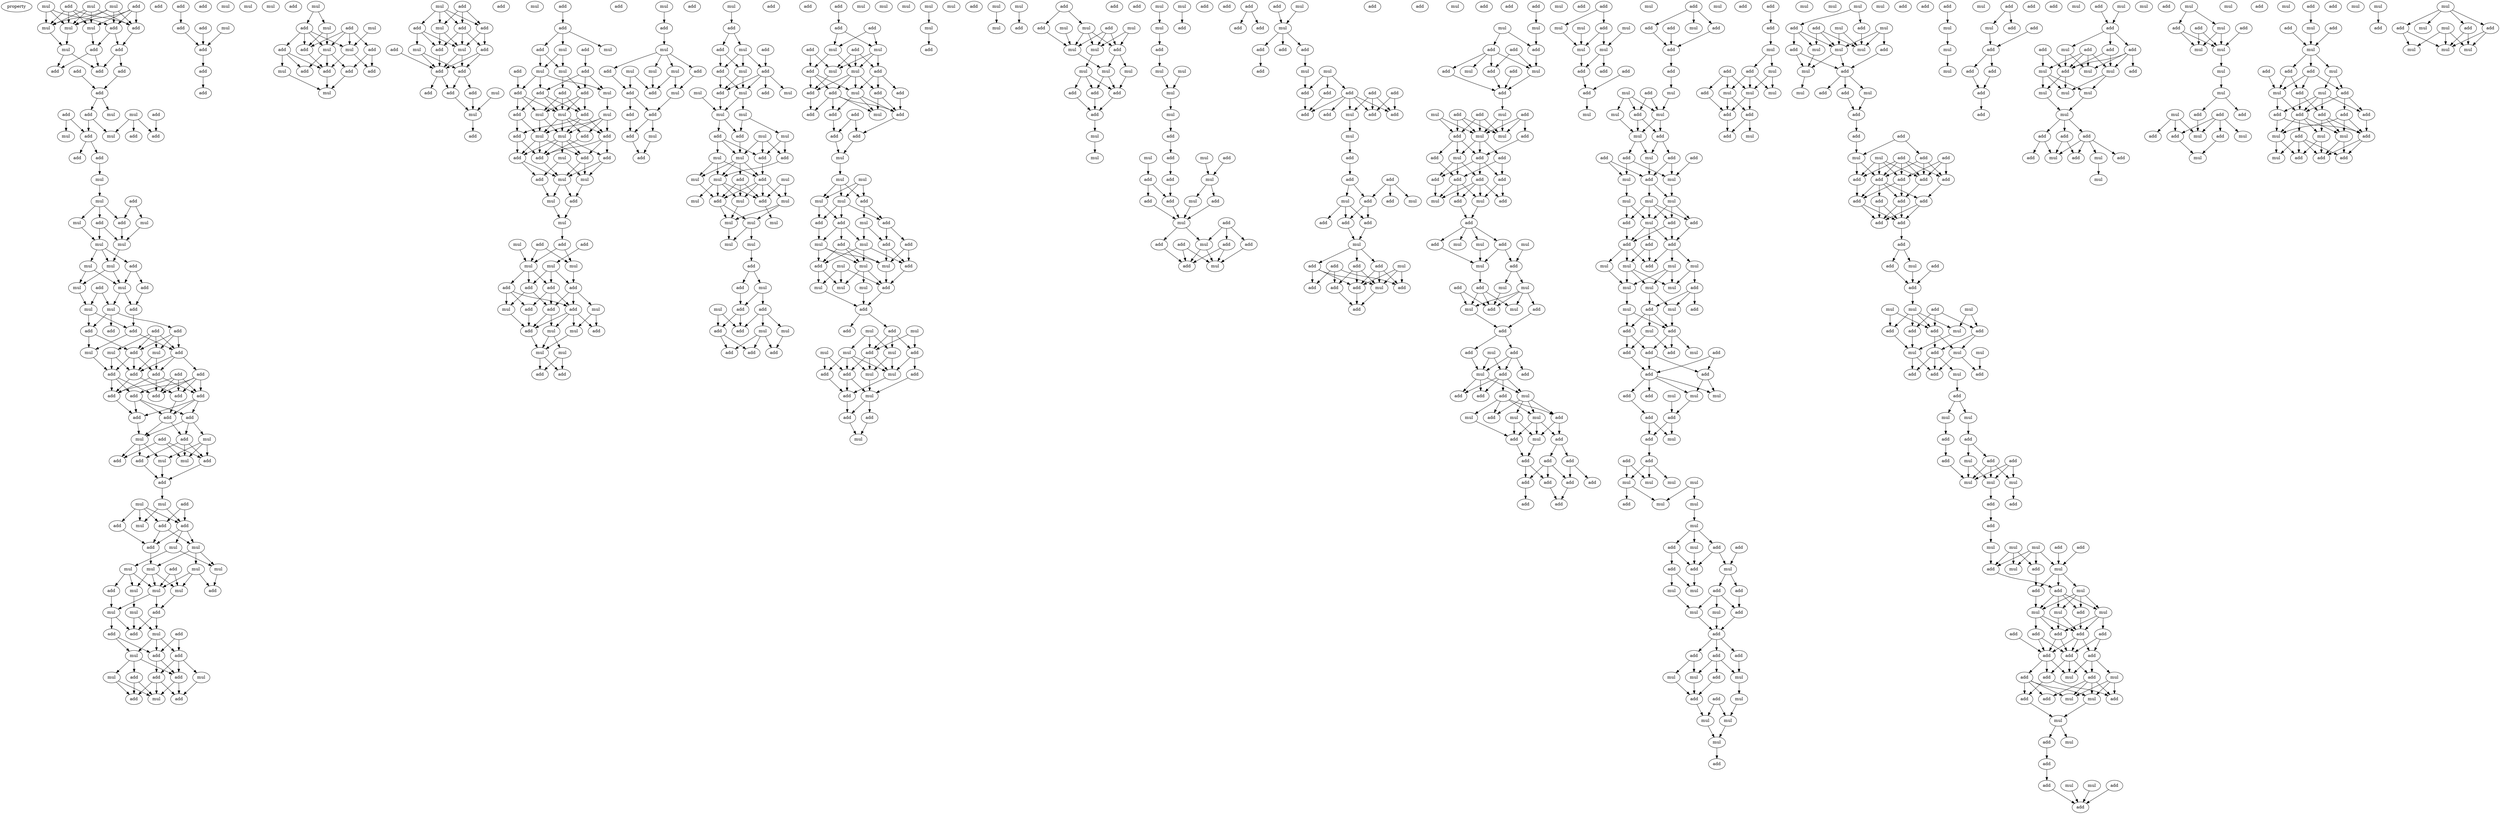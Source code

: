 digraph {
    node [fontcolor=black]
    property [mul=2,lf=1.5]
    0 [ label = add ];
    1 [ label = mul ];
    2 [ label = mul ];
    3 [ label = add ];
    4 [ label = mul ];
    5 [ label = mul ];
    6 [ label = add ];
    7 [ label = mul ];
    8 [ label = mul ];
    9 [ label = add ];
    10 [ label = add ];
    11 [ label = mul ];
    12 [ label = add ];
    13 [ label = add ];
    14 [ label = add ];
    15 [ label = add ];
    16 [ label = add ];
    17 [ label = add ];
    18 [ label = mul ];
    19 [ label = add ];
    20 [ label = mul ];
    21 [ label = add ];
    22 [ label = add ];
    23 [ label = add ];
    24 [ label = add ];
    25 [ label = mul ];
    26 [ label = add ];
    27 [ label = mul ];
    28 [ label = add ];
    29 [ label = add ];
    30 [ label = mul ];
    31 [ label = add ];
    32 [ label = mul ];
    33 [ label = add ];
    34 [ label = mul ];
    35 [ label = mul ];
    36 [ label = add ];
    37 [ label = mul ];
    38 [ label = mul ];
    39 [ label = mul ];
    40 [ label = mul ];
    41 [ label = add ];
    42 [ label = mul ];
    43 [ label = mul ];
    44 [ label = add ];
    45 [ label = add ];
    46 [ label = add ];
    47 [ label = mul ];
    48 [ label = mul ];
    49 [ label = add ];
    50 [ label = add ];
    51 [ label = add ];
    52 [ label = add ];
    53 [ label = add ];
    54 [ label = mul ];
    55 [ label = mul ];
    56 [ label = add ];
    57 [ label = mul ];
    58 [ label = add ];
    59 [ label = add ];
    60 [ label = add ];
    61 [ label = add ];
    62 [ label = add ];
    63 [ label = add ];
    64 [ label = add ];
    65 [ label = add ];
    66 [ label = add ];
    67 [ label = add ];
    68 [ label = add ];
    69 [ label = add ];
    70 [ label = add ];
    71 [ label = add ];
    72 [ label = add ];
    73 [ label = mul ];
    74 [ label = add ];
    75 [ label = mul ];
    76 [ label = add ];
    77 [ label = add ];
    78 [ label = mul ];
    79 [ label = add ];
    80 [ label = mul ];
    81 [ label = add ];
    82 [ label = mul ];
    83 [ label = add ];
    84 [ label = mul ];
    85 [ label = add ];
    86 [ label = add ];
    87 [ label = mul ];
    88 [ label = add ];
    89 [ label = add ];
    90 [ label = add ];
    91 [ label = mul ];
    92 [ label = mul ];
    93 [ label = mul ];
    94 [ label = mul ];
    95 [ label = add ];
    96 [ label = mul ];
    97 [ label = mul ];
    98 [ label = add ];
    99 [ label = mul ];
    100 [ label = mul ];
    101 [ label = mul ];
    102 [ label = add ];
    103 [ label = mul ];
    104 [ label = mul ];
    105 [ label = add ];
    106 [ label = add ];
    107 [ label = add ];
    108 [ label = mul ];
    109 [ label = add ];
    110 [ label = mul ];
    111 [ label = add ];
    112 [ label = add ];
    113 [ label = mul ];
    114 [ label = mul ];
    115 [ label = add ];
    116 [ label = add ];
    117 [ label = add ];
    118 [ label = add ];
    119 [ label = add ];
    120 [ label = mul ];
    121 [ label = add ];
    122 [ label = add ];
    123 [ label = mul ];
    124 [ label = add ];
    125 [ label = add ];
    126 [ label = add ];
    127 [ label = add ];
    128 [ label = mul ];
    129 [ label = add ];
    130 [ label = mul ];
    131 [ label = mul ];
    132 [ label = add ];
    133 [ label = mul ];
    134 [ label = mul ];
    135 [ label = mul ];
    136 [ label = add ];
    137 [ label = add ];
    138 [ label = add ];
    139 [ label = add ];
    140 [ label = add ];
    141 [ label = mul ];
    142 [ label = mul ];
    143 [ label = add ];
    144 [ label = mul ];
    145 [ label = add ];
    146 [ label = add ];
    147 [ label = add ];
    148 [ label = mul ];
    149 [ label = mul ];
    150 [ label = add ];
    151 [ label = add ];
    152 [ label = mul ];
    153 [ label = add ];
    154 [ label = add ];
    155 [ label = add ];
    156 [ label = add ];
    157 [ label = mul ];
    158 [ label = mul ];
    159 [ label = add ];
    160 [ label = add ];
    161 [ label = add ];
    162 [ label = add ];
    163 [ label = add ];
    164 [ label = add ];
    165 [ label = add ];
    166 [ label = mul ];
    167 [ label = mul ];
    168 [ label = mul ];
    169 [ label = add ];
    170 [ label = add ];
    171 [ label = add ];
    172 [ label = add ];
    173 [ label = add ];
    174 [ label = mul ];
    175 [ label = mul ];
    176 [ label = add ];
    177 [ label = mul ];
    178 [ label = add ];
    179 [ label = mul ];
    180 [ label = mul ];
    181 [ label = add ];
    182 [ label = add ];
    183 [ label = add ];
    184 [ label = add ];
    185 [ label = add ];
    186 [ label = mul ];
    187 [ label = add ];
    188 [ label = mul ];
    189 [ label = mul ];
    190 [ label = mul ];
    191 [ label = add ];
    192 [ label = add ];
    193 [ label = mul ];
    194 [ label = add ];
    195 [ label = add ];
    196 [ label = add ];
    197 [ label = add ];
    198 [ label = mul ];
    199 [ label = add ];
    200 [ label = add ];
    201 [ label = mul ];
    202 [ label = mul ];
    203 [ label = mul ];
    204 [ label = add ];
    205 [ label = add ];
    206 [ label = mul ];
    207 [ label = add ];
    208 [ label = add ];
    209 [ label = add ];
    210 [ label = mul ];
    211 [ label = mul ];
    212 [ label = mul ];
    213 [ label = mul ];
    214 [ label = add ];
    215 [ label = add ];
    216 [ label = add ];
    217 [ label = add ];
    218 [ label = add ];
    219 [ label = mul ];
    220 [ label = add ];
    221 [ label = mul ];
    222 [ label = add ];
    223 [ label = add ];
    224 [ label = add ];
    225 [ label = mul ];
    226 [ label = mul ];
    227 [ label = mul ];
    228 [ label = mul ];
    229 [ label = mul ];
    230 [ label = add ];
    231 [ label = add ];
    232 [ label = add ];
    233 [ label = add ];
    234 [ label = mul ];
    235 [ label = add ];
    236 [ label = mul ];
    237 [ label = add ];
    238 [ label = mul ];
    239 [ label = mul ];
    240 [ label = add ];
    241 [ label = add ];
    242 [ label = mul ];
    243 [ label = add ];
    244 [ label = add ];
    245 [ label = mul ];
    246 [ label = add ];
    247 [ label = add ];
    248 [ label = mul ];
    249 [ label = add ];
    250 [ label = add ];
    251 [ label = mul ];
    252 [ label = add ];
    253 [ label = mul ];
    254 [ label = add ];
    255 [ label = add ];
    256 [ label = mul ];
    257 [ label = add ];
    258 [ label = mul ];
    259 [ label = add ];
    260 [ label = mul ];
    261 [ label = mul ];
    262 [ label = mul ];
    263 [ label = mul ];
    264 [ label = add ];
    265 [ label = mul ];
    266 [ label = add ];
    267 [ label = add ];
    268 [ label = mul ];
    269 [ label = add ];
    270 [ label = mul ];
    271 [ label = add ];
    272 [ label = mul ];
    273 [ label = mul ];
    274 [ label = add ];
    275 [ label = mul ];
    276 [ label = add ];
    277 [ label = add ];
    278 [ label = mul ];
    279 [ label = mul ];
    280 [ label = add ];
    281 [ label = mul ];
    282 [ label = mul ];
    283 [ label = mul ];
    284 [ label = mul ];
    285 [ label = mul ];
    286 [ label = mul ];
    287 [ label = add ];
    288 [ label = mul ];
    289 [ label = add ];
    290 [ label = add ];
    291 [ label = mul ];
    292 [ label = add ];
    293 [ label = add ];
    294 [ label = mul ];
    295 [ label = add ];
    296 [ label = mul ];
    297 [ label = add ];
    298 [ label = add ];
    299 [ label = add ];
    300 [ label = add ];
    301 [ label = add ];
    302 [ label = mul ];
    303 [ label = add ];
    304 [ label = add ];
    305 [ label = mul ];
    306 [ label = add ];
    307 [ label = mul ];
    308 [ label = add ];
    309 [ label = add ];
    310 [ label = add ];
    311 [ label = mul ];
    312 [ label = mul ];
    313 [ label = add ];
    314 [ label = add ];
    315 [ label = add ];
    316 [ label = mul ];
    317 [ label = add ];
    318 [ label = add ];
    319 [ label = add ];
    320 [ label = mul ];
    321 [ label = add ];
    322 [ label = add ];
    323 [ label = add ];
    324 [ label = add ];
    325 [ label = mul ];
    326 [ label = mul ];
    327 [ label = mul ];
    328 [ label = add ];
    329 [ label = mul ];
    330 [ label = mul ];
    331 [ label = mul ];
    332 [ label = add ];
    333 [ label = add ];
    334 [ label = add ];
    335 [ label = mul ];
    336 [ label = add ];
    337 [ label = mul ];
    338 [ label = mul ];
    339 [ label = add ];
    340 [ label = add ];
    341 [ label = add ];
    342 [ label = add ];
    343 [ label = mul ];
    344 [ label = mul ];
    345 [ label = mul ];
    346 [ label = mul ];
    347 [ label = add ];
    348 [ label = mul ];
    349 [ label = mul ];
    350 [ label = mul ];
    351 [ label = add ];
    352 [ label = mul ];
    353 [ label = add ];
    354 [ label = add ];
    355 [ label = mul ];
    356 [ label = mul ];
    357 [ label = mul ];
    358 [ label = add ];
    359 [ label = add ];
    360 [ label = mul ];
    361 [ label = add ];
    362 [ label = mul ];
    363 [ label = mul ];
    364 [ label = add ];
    365 [ label = add ];
    366 [ label = add ];
    367 [ label = mul ];
    368 [ label = add ];
    369 [ label = add ];
    370 [ label = mul ];
    371 [ label = mul ];
    372 [ label = mul ];
    373 [ label = add ];
    374 [ label = mul ];
    375 [ label = mul ];
    376 [ label = mul ];
    377 [ label = mul ];
    378 [ label = add ];
    379 [ label = add ];
    380 [ label = add ];
    381 [ label = mul ];
    382 [ label = mul ];
    383 [ label = add ];
    384 [ label = add ];
    385 [ label = mul ];
    386 [ label = mul ];
    387 [ label = add ];
    388 [ label = mul ];
    389 [ label = mul ];
    390 [ label = mul ];
    391 [ label = mul ];
    392 [ label = add ];
    393 [ label = add ];
    394 [ label = add ];
    395 [ label = add ];
    396 [ label = mul ];
    397 [ label = add ];
    398 [ label = mul ];
    399 [ label = add ];
    400 [ label = mul ];
    401 [ label = mul ];
    402 [ label = mul ];
    403 [ label = add ];
    404 [ label = add ];
    405 [ label = add ];
    406 [ label = mul ];
    407 [ label = mul ];
    408 [ label = add ];
    409 [ label = mul ];
    410 [ label = mul ];
    411 [ label = add ];
    412 [ label = add ];
    413 [ label = mul ];
    414 [ label = add ];
    415 [ label = mul ];
    416 [ label = add ];
    417 [ label = add ];
    418 [ label = mul ];
    419 [ label = add ];
    420 [ label = mul ];
    421 [ label = add ];
    422 [ label = add ];
    423 [ label = mul ];
    424 [ label = add ];
    425 [ label = add ];
    426 [ label = add ];
    427 [ label = mul ];
    428 [ label = add ];
    429 [ label = add ];
    430 [ label = mul ];
    431 [ label = add ];
    432 [ label = add ];
    433 [ label = add ];
    434 [ label = add ];
    435 [ label = add ];
    436 [ label = mul ];
    437 [ label = mul ];
    438 [ label = add ];
    439 [ label = add ];
    440 [ label = add ];
    441 [ label = add ];
    442 [ label = add ];
    443 [ label = mul ];
    444 [ label = mul ];
    445 [ label = add ];
    446 [ label = add ];
    447 [ label = add ];
    448 [ label = add ];
    449 [ label = add ];
    450 [ label = add ];
    451 [ label = add ];
    452 [ label = add ];
    453 [ label = add ];
    454 [ label = mul ];
    455 [ label = add ];
    456 [ label = mul ];
    457 [ label = add ];
    458 [ label = mul ];
    459 [ label = add ];
    460 [ label = add ];
    461 [ label = add ];
    462 [ label = mul ];
    463 [ label = add ];
    464 [ label = mul ];
    465 [ label = add ];
    466 [ label = add ];
    467 [ label = add ];
    468 [ label = mul ];
    469 [ label = mul ];
    470 [ label = add ];
    471 [ label = add ];
    472 [ label = add ];
    473 [ label = add ];
    474 [ label = add ];
    475 [ label = add ];
    476 [ label = add ];
    477 [ label = mul ];
    478 [ label = add ];
    479 [ label = add ];
    480 [ label = add ];
    481 [ label = add ];
    482 [ label = add ];
    483 [ label = mul ];
    484 [ label = mul ];
    485 [ label = mul ];
    486 [ label = add ];
    487 [ label = add ];
    488 [ label = add ];
    489 [ label = add ];
    490 [ label = add ];
    491 [ label = mul ];
    492 [ label = add ];
    493 [ label = mul ];
    494 [ label = add ];
    495 [ label = add ];
    496 [ label = mul ];
    497 [ label = mul ];
    498 [ label = add ];
    499 [ label = add ];
    500 [ label = add ];
    501 [ label = add ];
    502 [ label = mul ];
    503 [ label = mul ];
    504 [ label = add ];
    505 [ label = mul ];
    506 [ label = add ];
    507 [ label = add ];
    508 [ label = add ];
    509 [ label = add ];
    510 [ label = add ];
    511 [ label = add ];
    512 [ label = mul ];
    513 [ label = mul ];
    514 [ label = add ];
    515 [ label = add ];
    516 [ label = add ];
    517 [ label = mul ];
    518 [ label = add ];
    519 [ label = add ];
    520 [ label = mul ];
    521 [ label = mul ];
    522 [ label = mul ];
    523 [ label = add ];
    524 [ label = add ];
    525 [ label = mul ];
    526 [ label = mul ];
    527 [ label = add ];
    528 [ label = add ];
    529 [ label = add ];
    530 [ label = mul ];
    531 [ label = add ];
    532 [ label = mul ];
    533 [ label = add ];
    534 [ label = mul ];
    535 [ label = add ];
    536 [ label = add ];
    537 [ label = mul ];
    538 [ label = add ];
    539 [ label = add ];
    540 [ label = mul ];
    541 [ label = add ];
    542 [ label = add ];
    543 [ label = add ];
    544 [ label = add ];
    545 [ label = add ];
    546 [ label = mul ];
    547 [ label = mul ];
    548 [ label = mul ];
    549 [ label = mul ];
    550 [ label = add ];
    551 [ label = add ];
    552 [ label = add ];
    553 [ label = add ];
    554 [ label = add ];
    555 [ label = add ];
    556 [ label = add ];
    557 [ label = add ];
    558 [ label = add ];
    559 [ label = add ];
    560 [ label = add ];
    561 [ label = add ];
    562 [ label = mul ];
    563 [ label = add ];
    564 [ label = mul ];
    565 [ label = mul ];
    566 [ label = mul ];
    567 [ label = mul ];
    568 [ label = add ];
    569 [ label = mul ];
    570 [ label = add ];
    571 [ label = add ];
    572 [ label = add ];
    573 [ label = add ];
    574 [ label = mul ];
    575 [ label = add ];
    576 [ label = add ];
    577 [ label = add ];
    578 [ label = mul ];
    579 [ label = add ];
    580 [ label = add ];
    581 [ label = add ];
    582 [ label = mul ];
    583 [ label = mul ];
    584 [ label = mul ];
    585 [ label = add ];
    586 [ label = mul ];
    587 [ label = mul ];
    588 [ label = add ];
    589 [ label = add ];
    590 [ label = add ];
    591 [ label = add ];
    592 [ label = add ];
    593 [ label = mul ];
    594 [ label = mul ];
    595 [ label = mul ];
    596 [ label = add ];
    597 [ label = mul ];
    598 [ label = mul ];
    599 [ label = mul ];
    600 [ label = add ];
    601 [ label = mul ];
    602 [ label = add ];
    603 [ label = mul ];
    604 [ label = add ];
    605 [ label = add ];
    606 [ label = add ];
    607 [ label = add ];
    608 [ label = mul ];
    609 [ label = mul ];
    610 [ label = add ];
    611 [ label = mul ];
    612 [ label = mul ];
    613 [ label = mul ];
    614 [ label = add ];
    615 [ label = mul ];
    616 [ label = mul ];
    617 [ label = mul ];
    618 [ label = add ];
    619 [ label = mul ];
    620 [ label = add ];
    621 [ label = mul ];
    622 [ label = add ];
    623 [ label = add ];
    624 [ label = add ];
    625 [ label = add ];
    626 [ label = add ];
    627 [ label = mul ];
    628 [ label = add ];
    629 [ label = add ];
    630 [ label = add ];
    631 [ label = mul ];
    632 [ label = add ];
    633 [ label = add ];
    634 [ label = mul ];
    635 [ label = mul ];
    636 [ label = add ];
    637 [ label = add ];
    638 [ label = mul ];
    639 [ label = add ];
    640 [ label = add ];
    641 [ label = add ];
    642 [ label = mul ];
    643 [ label = mul ];
    644 [ label = mul ];
    645 [ label = mul ];
    646 [ label = add ];
    647 [ label = mul ];
    648 [ label = mul ];
    649 [ label = mul ];
    650 [ label = add ];
    651 [ label = add ];
    652 [ label = mul ];
    653 [ label = add ];
    654 [ label = add ];
    655 [ label = add ];
    656 [ label = mul ];
    657 [ label = mul ];
    658 [ label = add ];
    659 [ label = mul ];
    660 [ label = add ];
    661 [ label = mul ];
    662 [ label = add ];
    663 [ label = mul ];
    664 [ label = add ];
    665 [ label = add ];
    666 [ label = add ];
    667 [ label = add ];
    668 [ label = mul ];
    669 [ label = mul ];
    670 [ label = mul ];
    671 [ label = add ];
    672 [ label = add ];
    673 [ label = mul ];
    674 [ label = add ];
    675 [ label = add ];
    676 [ label = mul ];
    677 [ label = mul ];
    678 [ label = mul ];
    679 [ label = add ];
    680 [ label = add ];
    681 [ label = mul ];
    682 [ label = add ];
    683 [ label = mul ];
    684 [ label = mul ];
    685 [ label = add ];
    686 [ label = add ];
    687 [ label = mul ];
    688 [ label = mul ];
    689 [ label = mul ];
    690 [ label = add ];
    691 [ label = add ];
    692 [ label = add ];
    693 [ label = mul ];
    694 [ label = add ];
    695 [ label = mul ];
    696 [ label = mul ];
    697 [ label = add ];
    698 [ label = mul ];
    699 [ label = add ];
    700 [ label = add ];
    701 [ label = mul ];
    702 [ label = add ];
    703 [ label = mul ];
    704 [ label = add ];
    705 [ label = mul ];
    706 [ label = mul ];
    707 [ label = add ];
    708 [ label = mul ];
    709 [ label = mul ];
    710 [ label = mul ];
    711 [ label = add ];
    712 [ label = add ];
    713 [ label = add ];
    714 [ label = add ];
    715 [ label = add ];
    716 [ label = add ];
    717 [ label = add ];
    718 [ label = mul ];
    719 [ label = add ];
    720 [ label = mul ];
    721 [ label = add ];
    722 [ label = add ];
    723 [ label = add ];
    724 [ label = add ];
    725 [ label = add ];
    726 [ label = add ];
    727 [ label = add ];
    728 [ label = add ];
    729 [ label = add ];
    730 [ label = mul ];
    731 [ label = add ];
    732 [ label = add ];
    733 [ label = add ];
    734 [ label = add ];
    735 [ label = mul ];
    736 [ label = add ];
    737 [ label = add ];
    738 [ label = mul ];
    739 [ label = mul ];
    740 [ label = mul ];
    741 [ label = add ];
    742 [ label = add ];
    743 [ label = add ];
    744 [ label = add ];
    745 [ label = add ];
    746 [ label = mul ];
    747 [ label = add ];
    748 [ label = mul ];
    749 [ label = mul ];
    750 [ label = mul ];
    751 [ label = mul ];
    752 [ label = add ];
    753 [ label = add ];
    754 [ label = add ];
    755 [ label = add ];
    756 [ label = mul ];
    757 [ label = mul ];
    758 [ label = add ];
    759 [ label = add ];
    760 [ label = add ];
    761 [ label = add ];
    762 [ label = add ];
    763 [ label = mul ];
    764 [ label = mul ];
    765 [ label = mul ];
    766 [ label = mul ];
    767 [ label = add ];
    768 [ label = add ];
    769 [ label = add ];
    770 [ label = mul ];
    771 [ label = mul ];
    772 [ label = add ];
    773 [ label = mul ];
    774 [ label = add ];
    775 [ label = mul ];
    776 [ label = add ];
    777 [ label = add ];
    778 [ label = mul ];
    779 [ label = add ];
    780 [ label = mul ];
    781 [ label = add ];
    782 [ label = mul ];
    783 [ label = mul ];
    784 [ label = mul ];
    785 [ label = add ];
    786 [ label = add ];
    787 [ label = add ];
    788 [ label = add ];
    789 [ label = add ];
    790 [ label = add ];
    791 [ label = add ];
    792 [ label = add ];
    793 [ label = add ];
    794 [ label = add ];
    795 [ label = add ];
    796 [ label = mul ];
    797 [ label = add ];
    798 [ label = mul ];
    799 [ label = mul ];
    800 [ label = add ];
    801 [ label = add ];
    802 [ label = add ];
    803 [ label = mul ];
    804 [ label = mul ];
    805 [ label = add ];
    806 [ label = mul ];
    807 [ label = add ];
    808 [ label = add ];
    809 [ label = mul ];
    810 [ label = mul ];
    811 [ label = add ];
    812 [ label = add ];
    813 [ label = add ];
    814 [ label = add ];
    815 [ label = add ];
    816 [ label = mul ];
    817 [ label = mul ];
    818 [ label = mul ];
    819 [ label = mul ];
    820 [ label = add ];
    821 [ label = mul ];
    822 [ label = add ];
    823 [ label = add ];
    824 [ label = add ];
    825 [ label = add ];
    826 [ label = add ];
    827 [ label = add ];
    828 [ label = add ];
    829 [ label = add ];
    830 [ label = mul ];
    831 [ label = add ];
    832 [ label = add ];
    833 [ label = mul ];
    834 [ label = mul ];
    835 [ label = add ];
    836 [ label = mul ];
    837 [ label = add ];
    838 [ label = add ];
    839 [ label = add ];
    840 [ label = add ];
    841 [ label = add ];
    842 [ label = add ];
    843 [ label = mul ];
    844 [ label = mul ];
    845 [ label = mul ];
    846 [ label = mul ];
    847 [ label = mul ];
    848 [ label = mul ];
    849 [ label = mul ];
    850 [ label = add ];
    851 [ label = add ];
    852 [ label = add ];
    853 [ label = add ];
    854 [ label = mul ];
    855 [ label = add ];
    856 [ label = mul ];
    857 [ label = add ];
    858 [ label = mul ];
    859 [ label = add ];
    860 [ label = mul ];
    861 [ label = mul ];
    862 [ label = add ];
    863 [ label = add ];
    864 [ label = add ];
    865 [ label = mul ];
    866 [ label = mul ];
    867 [ label = mul ];
    868 [ label = mul ];
    869 [ label = mul ];
    870 [ label = add ];
    871 [ label = add ];
    872 [ label = mul ];
    873 [ label = add ];
    874 [ label = add ];
    875 [ label = add ];
    876 [ label = mul ];
    877 [ label = mul ];
    878 [ label = add ];
    879 [ label = mul ];
    880 [ label = add ];
    881 [ label = mul ];
    882 [ label = add ];
    883 [ label = add ];
    884 [ label = add ];
    885 [ label = mul ];
    886 [ label = mul ];
    887 [ label = add ];
    888 [ label = mul ];
    889 [ label = add ];
    890 [ label = mul ];
    891 [ label = add ];
    892 [ label = add ];
    893 [ label = add ];
    894 [ label = mul ];
    895 [ label = mul ];
    896 [ label = add ];
    897 [ label = add ];
    898 [ label = add ];
    899 [ label = add ];
    900 [ label = add ];
    901 [ label = add ];
    902 [ label = add ];
    903 [ label = add ];
    904 [ label = mul ];
    905 [ label = mul ];
    906 [ label = mul ];
    907 [ label = add ];
    908 [ label = add ];
    909 [ label = mul ];
    910 [ label = add ];
    911 [ label = mul ];
    912 [ label = add ];
    913 [ label = mul ];
    914 [ label = add ];
    915 [ label = mul ];
    916 [ label = mul ];
    917 [ label = add ];
    918 [ label = add ];
    919 [ label = mul ];
    920 [ label = mul ];
    921 [ label = mul ];
    0 -> 5 [ name = 0 ];
    0 -> 7 [ name = 1 ];
    0 -> 8 [ name = 2 ];
    0 -> 9 [ name = 3 ];
    1 -> 5 [ name = 4 ];
    1 -> 6 [ name = 5 ];
    1 -> 8 [ name = 6 ];
    2 -> 5 [ name = 7 ];
    2 -> 6 [ name = 8 ];
    2 -> 8 [ name = 9 ];
    2 -> 9 [ name = 10 ];
    3 -> 5 [ name = 11 ];
    3 -> 6 [ name = 12 ];
    3 -> 7 [ name = 13 ];
    3 -> 9 [ name = 14 ];
    4 -> 5 [ name = 15 ];
    4 -> 7 [ name = 16 ];
    4 -> 8 [ name = 17 ];
    4 -> 9 [ name = 18 ];
    5 -> 11 [ name = 19 ];
    6 -> 10 [ name = 20 ];
    6 -> 12 [ name = 21 ];
    7 -> 12 [ name = 22 ];
    8 -> 11 [ name = 23 ];
    9 -> 10 [ name = 24 ];
    10 -> 14 [ name = 25 ];
    10 -> 16 [ name = 26 ];
    11 -> 14 [ name = 27 ];
    11 -> 15 [ name = 28 ];
    12 -> 14 [ name = 29 ];
    12 -> 15 [ name = 30 ];
    13 -> 17 [ name = 31 ];
    16 -> 17 [ name = 32 ];
    17 -> 20 [ name = 33 ];
    17 -> 21 [ name = 34 ];
    18 -> 24 [ name = 35 ];
    18 -> 25 [ name = 36 ];
    18 -> 26 [ name = 37 ];
    19 -> 23 [ name = 38 ];
    19 -> 27 [ name = 39 ];
    21 -> 23 [ name = 40 ];
    21 -> 25 [ name = 41 ];
    22 -> 24 [ name = 42 ];
    23 -> 28 [ name = 43 ];
    23 -> 29 [ name = 44 ];
    29 -> 30 [ name = 45 ];
    30 -> 32 [ name = 46 ];
    31 -> 34 [ name = 47 ];
    31 -> 36 [ name = 48 ];
    32 -> 33 [ name = 49 ];
    32 -> 35 [ name = 50 ];
    32 -> 36 [ name = 51 ];
    33 -> 37 [ name = 52 ];
    33 -> 38 [ name = 53 ];
    34 -> 37 [ name = 54 ];
    35 -> 38 [ name = 55 ];
    36 -> 37 [ name = 56 ];
    37 -> 39 [ name = 57 ];
    38 -> 39 [ name = 58 ];
    38 -> 40 [ name = 59 ];
    38 -> 41 [ name = 60 ];
    39 -> 42 [ name = 61 ];
    39 -> 43 [ name = 62 ];
    40 -> 42 [ name = 63 ];
    40 -> 43 [ name = 64 ];
    41 -> 42 [ name = 65 ];
    41 -> 45 [ name = 66 ];
    42 -> 46 [ name = 67 ];
    42 -> 47 [ name = 68 ];
    43 -> 48 [ name = 69 ];
    44 -> 47 [ name = 70 ];
    44 -> 48 [ name = 71 ];
    45 -> 46 [ name = 72 ];
    46 -> 50 [ name = 73 ];
    47 -> 51 [ name = 74 ];
    47 -> 52 [ name = 75 ];
    47 -> 53 [ name = 76 ];
    48 -> 50 [ name = 77 ];
    48 -> 52 [ name = 78 ];
    49 -> 55 [ name = 79 ];
    49 -> 56 [ name = 80 ];
    49 -> 57 [ name = 81 ];
    49 -> 58 [ name = 82 ];
    50 -> 54 [ name = 83 ];
    50 -> 58 [ name = 84 ];
    51 -> 56 [ name = 85 ];
    51 -> 57 [ name = 86 ];
    51 -> 58 [ name = 87 ];
    52 -> 54 [ name = 88 ];
    52 -> 56 [ name = 89 ];
    54 -> 62 [ name = 90 ];
    55 -> 59 [ name = 91 ];
    55 -> 62 [ name = 92 ];
    56 -> 59 [ name = 93 ];
    56 -> 60 [ name = 94 ];
    56 -> 62 [ name = 95 ];
    57 -> 59 [ name = 96 ];
    57 -> 60 [ name = 97 ];
    58 -> 59 [ name = 98 ];
    58 -> 60 [ name = 99 ];
    58 -> 63 [ name = 100 ];
    59 -> 64 [ name = 101 ];
    59 -> 67 [ name = 102 ];
    60 -> 65 [ name = 103 ];
    60 -> 67 [ name = 104 ];
    60 -> 68 [ name = 105 ];
    61 -> 64 [ name = 106 ];
    61 -> 65 [ name = 107 ];
    61 -> 67 [ name = 108 ];
    61 -> 68 [ name = 109 ];
    62 -> 66 [ name = 110 ];
    62 -> 67 [ name = 111 ];
    62 -> 68 [ name = 112 ];
    63 -> 64 [ name = 113 ];
    63 -> 65 [ name = 114 ];
    63 -> 66 [ name = 115 ];
    63 -> 68 [ name = 116 ];
    64 -> 69 [ name = 117 ];
    65 -> 69 [ name = 118 ];
    65 -> 70 [ name = 119 ];
    65 -> 71 [ name = 120 ];
    66 -> 69 [ name = 121 ];
    66 -> 70 [ name = 122 ];
    66 -> 71 [ name = 123 ];
    67 -> 71 [ name = 124 ];
    69 -> 74 [ name = 125 ];
    69 -> 75 [ name = 126 ];
    70 -> 73 [ name = 127 ];
    70 -> 74 [ name = 128 ];
    70 -> 75 [ name = 129 ];
    71 -> 75 [ name = 130 ];
    72 -> 76 [ name = 131 ];
    72 -> 79 [ name = 132 ];
    72 -> 80 [ name = 133 ];
    73 -> 78 [ name = 134 ];
    73 -> 79 [ name = 135 ];
    73 -> 80 [ name = 136 ];
    74 -> 77 [ name = 137 ];
    74 -> 79 [ name = 138 ];
    74 -> 80 [ name = 139 ];
    75 -> 76 [ name = 140 ];
    75 -> 77 [ name = 141 ];
    75 -> 78 [ name = 142 ];
    77 -> 81 [ name = 143 ];
    78 -> 81 [ name = 144 ];
    79 -> 81 [ name = 145 ];
    81 -> 82 [ name = 146 ];
    82 -> 87 [ name = 147 ];
    82 -> 89 [ name = 148 ];
    84 -> 86 [ name = 149 ];
    84 -> 87 [ name = 150 ];
    84 -> 88 [ name = 151 ];
    84 -> 89 [ name = 152 ];
    85 -> 88 [ name = 153 ];
    85 -> 89 [ name = 154 ];
    86 -> 90 [ name = 155 ];
    88 -> 90 [ name = 156 ];
    88 -> 92 [ name = 157 ];
    89 -> 90 [ name = 158 ];
    89 -> 91 [ name = 159 ];
    89 -> 92 [ name = 160 ];
    90 -> 94 [ name = 161 ];
    91 -> 93 [ name = 162 ];
    91 -> 96 [ name = 163 ];
    92 -> 94 [ name = 164 ];
    92 -> 96 [ name = 165 ];
    92 -> 97 [ name = 166 ];
    93 -> 98 [ name = 167 ];
    93 -> 99 [ name = 168 ];
    93 -> 101 [ name = 169 ];
    94 -> 99 [ name = 170 ];
    94 -> 100 [ name = 171 ];
    94 -> 101 [ name = 172 ];
    95 -> 99 [ name = 173 ];
    95 -> 100 [ name = 174 ];
    96 -> 102 [ name = 175 ];
    97 -> 99 [ name = 176 ];
    97 -> 100 [ name = 177 ];
    97 -> 102 [ name = 178 ];
    98 -> 103 [ name = 179 ];
    99 -> 103 [ name = 180 ];
    99 -> 105 [ name = 181 ];
    100 -> 105 [ name = 182 ];
    101 -> 104 [ name = 183 ];
    103 -> 106 [ name = 184 ];
    103 -> 109 [ name = 185 ];
    104 -> 106 [ name = 186 ];
    104 -> 108 [ name = 187 ];
    105 -> 106 [ name = 188 ];
    105 -> 108 [ name = 189 ];
    107 -> 111 [ name = 190 ];
    107 -> 112 [ name = 191 ];
    108 -> 110 [ name = 192 ];
    108 -> 111 [ name = 193 ];
    108 -> 112 [ name = 194 ];
    109 -> 110 [ name = 195 ];
    109 -> 111 [ name = 196 ];
    110 -> 113 [ name = 197 ];
    110 -> 116 [ name = 198 ];
    110 -> 117 [ name = 199 ];
    111 -> 115 [ name = 200 ];
    111 -> 116 [ name = 201 ];
    112 -> 114 [ name = 202 ];
    112 -> 115 [ name = 203 ];
    112 -> 116 [ name = 204 ];
    113 -> 119 [ name = 205 ];
    113 -> 120 [ name = 206 ];
    114 -> 118 [ name = 207 ];
    115 -> 118 [ name = 208 ];
    115 -> 119 [ name = 209 ];
    115 -> 120 [ name = 210 ];
    116 -> 118 [ name = 211 ];
    116 -> 120 [ name = 212 ];
    117 -> 119 [ name = 213 ];
    117 -> 120 [ name = 214 ];
    121 -> 124 [ name = 215 ];
    122 -> 125 [ name = 216 ];
    123 -> 125 [ name = 217 ];
    124 -> 125 [ name = 218 ];
    125 -> 126 [ name = 219 ];
    126 -> 129 [ name = 220 ];
    133 -> 134 [ name = 221 ];
    133 -> 137 [ name = 222 ];
    134 -> 139 [ name = 223 ];
    134 -> 141 [ name = 224 ];
    135 -> 142 [ name = 225 ];
    136 -> 139 [ name = 226 ];
    136 -> 140 [ name = 227 ];
    136 -> 141 [ name = 228 ];
    136 -> 142 [ name = 229 ];
    137 -> 138 [ name = 230 ];
    137 -> 139 [ name = 231 ];
    137 -> 141 [ name = 232 ];
    137 -> 142 [ name = 233 ];
    138 -> 144 [ name = 234 ];
    138 -> 145 [ name = 235 ];
    138 -> 146 [ name = 236 ];
    139 -> 146 [ name = 237 ];
    140 -> 143 [ name = 238 ];
    140 -> 147 [ name = 239 ];
    141 -> 145 [ name = 240 ];
    141 -> 146 [ name = 241 ];
    141 -> 147 [ name = 242 ];
    142 -> 143 [ name = 243 ];
    142 -> 146 [ name = 244 ];
    144 -> 148 [ name = 245 ];
    146 -> 148 [ name = 246 ];
    147 -> 148 [ name = 247 ];
    149 -> 152 [ name = 248 ];
    149 -> 153 [ name = 249 ];
    149 -> 154 [ name = 250 ];
    149 -> 155 [ name = 251 ];
    151 -> 152 [ name = 252 ];
    151 -> 153 [ name = 253 ];
    151 -> 155 [ name = 254 ];
    152 -> 156 [ name = 255 ];
    152 -> 158 [ name = 256 ];
    153 -> 158 [ name = 257 ];
    153 -> 160 [ name = 258 ];
    154 -> 156 [ name = 259 ];
    154 -> 157 [ name = 260 ];
    154 -> 158 [ name = 261 ];
    155 -> 156 [ name = 262 ];
    155 -> 158 [ name = 263 ];
    155 -> 160 [ name = 264 ];
    156 -> 162 [ name = 265 ];
    157 -> 161 [ name = 266 ];
    157 -> 162 [ name = 267 ];
    158 -> 161 [ name = 268 ];
    158 -> 162 [ name = 269 ];
    159 -> 162 [ name = 270 ];
    160 -> 161 [ name = 271 ];
    160 -> 162 [ name = 272 ];
    161 -> 163 [ name = 273 ];
    161 -> 165 [ name = 274 ];
    162 -> 164 [ name = 275 ];
    162 -> 165 [ name = 276 ];
    163 -> 168 [ name = 277 ];
    165 -> 168 [ name = 278 ];
    167 -> 168 [ name = 279 ];
    168 -> 170 [ name = 280 ];
    169 -> 171 [ name = 281 ];
    171 -> 172 [ name = 282 ];
    171 -> 174 [ name = 283 ];
    171 -> 175 [ name = 284 ];
    172 -> 177 [ name = 285 ];
    172 -> 179 [ name = 286 ];
    173 -> 176 [ name = 287 ];
    174 -> 177 [ name = 288 ];
    174 -> 179 [ name = 289 ];
    176 -> 180 [ name = 290 ];
    176 -> 183 [ name = 291 ];
    176 -> 184 [ name = 292 ];
    177 -> 180 [ name = 293 ];
    177 -> 181 [ name = 294 ];
    177 -> 183 [ name = 295 ];
    178 -> 181 [ name = 296 ];
    179 -> 182 [ name = 297 ];
    179 -> 184 [ name = 298 ];
    180 -> 189 [ name = 299 ];
    181 -> 185 [ name = 300 ];
    181 -> 186 [ name = 301 ];
    181 -> 188 [ name = 302 ];
    182 -> 186 [ name = 303 ];
    182 -> 187 [ name = 304 ];
    182 -> 188 [ name = 305 ];
    183 -> 185 [ name = 306 ];
    183 -> 186 [ name = 307 ];
    183 -> 187 [ name = 308 ];
    184 -> 186 [ name = 309 ];
    184 -> 187 [ name = 310 ];
    184 -> 188 [ name = 311 ];
    185 -> 190 [ name = 312 ];
    185 -> 191 [ name = 313 ];
    186 -> 190 [ name = 314 ];
    186 -> 192 [ name = 315 ];
    186 -> 193 [ name = 316 ];
    186 -> 194 [ name = 317 ];
    187 -> 191 [ name = 318 ];
    187 -> 193 [ name = 319 ];
    187 -> 194 [ name = 320 ];
    188 -> 190 [ name = 321 ];
    188 -> 193 [ name = 322 ];
    189 -> 190 [ name = 323 ];
    189 -> 192 [ name = 324 ];
    189 -> 193 [ name = 325 ];
    189 -> 194 [ name = 326 ];
    190 -> 195 [ name = 327 ];
    190 -> 197 [ name = 328 ];
    190 -> 199 [ name = 329 ];
    191 -> 195 [ name = 330 ];
    191 -> 199 [ name = 331 ];
    192 -> 199 [ name = 332 ];
    193 -> 195 [ name = 333 ];
    193 -> 196 [ name = 334 ];
    193 -> 197 [ name = 335 ];
    193 -> 198 [ name = 336 ];
    193 -> 199 [ name = 337 ];
    194 -> 196 [ name = 338 ];
    194 -> 197 [ name = 339 ];
    194 -> 199 [ name = 340 ];
    195 -> 200 [ name = 341 ];
    195 -> 201 [ name = 342 ];
    196 -> 201 [ name = 343 ];
    196 -> 202 [ name = 344 ];
    197 -> 201 [ name = 345 ];
    197 -> 202 [ name = 346 ];
    198 -> 200 [ name = 347 ];
    198 -> 202 [ name = 348 ];
    199 -> 201 [ name = 349 ];
    200 -> 203 [ name = 350 ];
    201 -> 203 [ name = 351 ];
    201 -> 204 [ name = 352 ];
    202 -> 204 [ name = 353 ];
    203 -> 206 [ name = 354 ];
    204 -> 206 [ name = 355 ];
    206 -> 209 [ name = 356 ];
    207 -> 211 [ name = 357 ];
    208 -> 212 [ name = 358 ];
    208 -> 213 [ name = 359 ];
    209 -> 212 [ name = 360 ];
    209 -> 213 [ name = 361 ];
    210 -> 213 [ name = 362 ];
    211 -> 214 [ name = 363 ];
    211 -> 215 [ name = 364 ];
    211 -> 217 [ name = 365 ];
    212 -> 214 [ name = 366 ];
    213 -> 215 [ name = 367 ];
    213 -> 216 [ name = 368 ];
    213 -> 217 [ name = 369 ];
    214 -> 218 [ name = 370 ];
    214 -> 219 [ name = 371 ];
    214 -> 222 [ name = 372 ];
    215 -> 218 [ name = 373 ];
    215 -> 220 [ name = 374 ];
    215 -> 222 [ name = 375 ];
    216 -> 220 [ name = 376 ];
    216 -> 221 [ name = 377 ];
    216 -> 222 [ name = 378 ];
    217 -> 218 [ name = 379 ];
    217 -> 221 [ name = 380 ];
    218 -> 224 [ name = 381 ];
    218 -> 226 [ name = 382 ];
    219 -> 223 [ name = 383 ];
    219 -> 225 [ name = 384 ];
    220 -> 224 [ name = 385 ];
    221 -> 224 [ name = 386 ];
    222 -> 223 [ name = 387 ];
    222 -> 224 [ name = 388 ];
    222 -> 225 [ name = 389 ];
    222 -> 226 [ name = 390 ];
    224 -> 228 [ name = 391 ];
    225 -> 228 [ name = 392 ];
    226 -> 227 [ name = 393 ];
    226 -> 228 [ name = 394 ];
    227 -> 230 [ name = 395 ];
    227 -> 231 [ name = 396 ];
    228 -> 230 [ name = 397 ];
    228 -> 231 [ name = 398 ];
    229 -> 233 [ name = 399 ];
    233 -> 234 [ name = 400 ];
    234 -> 235 [ name = 401 ];
    234 -> 236 [ name = 402 ];
    234 -> 237 [ name = 403 ];
    234 -> 239 [ name = 404 ];
    235 -> 240 [ name = 405 ];
    236 -> 241 [ name = 406 ];
    236 -> 242 [ name = 407 ];
    237 -> 242 [ name = 408 ];
    238 -> 240 [ name = 409 ];
    238 -> 241 [ name = 410 ];
    239 -> 241 [ name = 411 ];
    240 -> 243 [ name = 412 ];
    240 -> 244 [ name = 413 ];
    242 -> 244 [ name = 414 ];
    243 -> 246 [ name = 415 ];
    244 -> 245 [ name = 416 ];
    244 -> 246 [ name = 417 ];
    245 -> 247 [ name = 418 ];
    246 -> 247 [ name = 419 ];
    248 -> 249 [ name = 420 ];
    249 -> 250 [ name = 421 ];
    249 -> 251 [ name = 422 ];
    250 -> 253 [ name = 423 ];
    250 -> 255 [ name = 424 ];
    251 -> 253 [ name = 425 ];
    251 -> 254 [ name = 426 ];
    251 -> 255 [ name = 427 ];
    252 -> 254 [ name = 428 ];
    253 -> 256 [ name = 429 ];
    253 -> 257 [ name = 430 ];
    254 -> 256 [ name = 431 ];
    254 -> 257 [ name = 432 ];
    254 -> 258 [ name = 433 ];
    254 -> 259 [ name = 434 ];
    255 -> 256 [ name = 435 ];
    255 -> 257 [ name = 436 ];
    256 -> 261 [ name = 437 ];
    256 -> 262 [ name = 438 ];
    257 -> 261 [ name = 439 ];
    260 -> 261 [ name = 440 ];
    261 -> 264 [ name = 441 ];
    261 -> 266 [ name = 442 ];
    262 -> 265 [ name = 443 ];
    262 -> 266 [ name = 444 ];
    263 -> 267 [ name = 445 ];
    263 -> 268 [ name = 446 ];
    263 -> 269 [ name = 447 ];
    264 -> 267 [ name = 448 ];
    264 -> 268 [ name = 449 ];
    264 -> 270 [ name = 450 ];
    265 -> 267 [ name = 451 ];
    265 -> 269 [ name = 452 ];
    266 -> 268 [ name = 453 ];
    267 -> 274 [ name = 454 ];
    268 -> 272 [ name = 455 ];
    268 -> 274 [ name = 456 ];
    268 -> 275 [ name = 457 ];
    268 -> 276 [ name = 458 ];
    269 -> 275 [ name = 459 ];
    270 -> 272 [ name = 460 ];
    270 -> 274 [ name = 461 ];
    270 -> 275 [ name = 462 ];
    272 -> 277 [ name = 463 ];
    273 -> 278 [ name = 464 ];
    273 -> 280 [ name = 465 ];
    274 -> 277 [ name = 466 ];
    274 -> 278 [ name = 467 ];
    274 -> 279 [ name = 468 ];
    274 -> 280 [ name = 469 ];
    275 -> 277 [ name = 470 ];
    275 -> 279 [ name = 471 ];
    275 -> 280 [ name = 472 ];
    275 -> 281 [ name = 473 ];
    276 -> 277 [ name = 474 ];
    276 -> 279 [ name = 475 ];
    276 -> 280 [ name = 476 ];
    277 -> 282 [ name = 477 ];
    277 -> 283 [ name = 478 ];
    278 -> 282 [ name = 479 ];
    278 -> 283 [ name = 480 ];
    279 -> 283 [ name = 481 ];
    280 -> 284 [ name = 482 ];
    282 -> 285 [ name = 483 ];
    282 -> 286 [ name = 484 ];
    283 -> 286 [ name = 485 ];
    285 -> 287 [ name = 486 ];
    287 -> 288 [ name = 487 ];
    287 -> 290 [ name = 488 ];
    288 -> 292 [ name = 489 ];
    288 -> 293 [ name = 490 ];
    290 -> 292 [ name = 491 ];
    291 -> 295 [ name = 492 ];
    291 -> 297 [ name = 493 ];
    292 -> 295 [ name = 494 ];
    292 -> 297 [ name = 495 ];
    293 -> 294 [ name = 496 ];
    293 -> 295 [ name = 497 ];
    293 -> 296 [ name = 498 ];
    294 -> 298 [ name = 499 ];
    296 -> 298 [ name = 500 ];
    296 -> 299 [ name = 501 ];
    296 -> 300 [ name = 502 ];
    297 -> 299 [ name = 503 ];
    297 -> 300 [ name = 504 ];
    301 -> 304 [ name = 505 ];
    303 -> 305 [ name = 506 ];
    303 -> 307 [ name = 507 ];
    304 -> 305 [ name = 508 ];
    304 -> 307 [ name = 509 ];
    305 -> 309 [ name = 510 ];
    305 -> 311 [ name = 511 ];
    305 -> 312 [ name = 512 ];
    306 -> 309 [ name = 513 ];
    306 -> 311 [ name = 514 ];
    306 -> 312 [ name = 515 ];
    307 -> 310 [ name = 516 ];
    307 -> 312 [ name = 517 ];
    308 -> 310 [ name = 518 ];
    308 -> 311 [ name = 519 ];
    309 -> 314 [ name = 520 ];
    309 -> 316 [ name = 521 ];
    309 -> 317 [ name = 522 ];
    310 -> 313 [ name = 523 ];
    310 -> 315 [ name = 524 ];
    310 -> 316 [ name = 525 ];
    311 -> 315 [ name = 526 ];
    312 -> 313 [ name = 527 ];
    312 -> 315 [ name = 528 ];
    312 -> 316 [ name = 529 ];
    312 -> 317 [ name = 530 ];
    313 -> 318 [ name = 531 ];
    313 -> 320 [ name = 532 ];
    313 -> 321 [ name = 533 ];
    313 -> 322 [ name = 534 ];
    314 -> 322 [ name = 535 ];
    315 -> 318 [ name = 536 ];
    316 -> 320 [ name = 537 ];
    316 -> 321 [ name = 538 ];
    316 -> 322 [ name = 539 ];
    317 -> 320 [ name = 540 ];
    317 -> 322 [ name = 541 ];
    319 -> 323 [ name = 542 ];
    319 -> 324 [ name = 543 ];
    321 -> 323 [ name = 544 ];
    322 -> 324 [ name = 545 ];
    323 -> 325 [ name = 546 ];
    324 -> 325 [ name = 547 ];
    325 -> 327 [ name = 548 ];
    326 -> 328 [ name = 549 ];
    326 -> 329 [ name = 550 ];
    326 -> 331 [ name = 551 ];
    327 -> 328 [ name = 552 ];
    327 -> 329 [ name = 553 ];
    327 -> 331 [ name = 554 ];
    328 -> 333 [ name = 555 ];
    328 -> 335 [ name = 556 ];
    329 -> 332 [ name = 557 ];
    329 -> 334 [ name = 558 ];
    331 -> 332 [ name = 559 ];
    331 -> 333 [ name = 560 ];
    331 -> 334 [ name = 561 ];
    332 -> 337 [ name = 562 ];
    333 -> 339 [ name = 563 ];
    333 -> 340 [ name = 564 ];
    334 -> 336 [ name = 565 ];
    334 -> 337 [ name = 566 ];
    334 -> 338 [ name = 567 ];
    335 -> 338 [ name = 568 ];
    335 -> 340 [ name = 569 ];
    336 -> 342 [ name = 570 ];
    336 -> 343 [ name = 571 ];
    336 -> 345 [ name = 572 ];
    337 -> 342 [ name = 573 ];
    337 -> 343 [ name = 574 ];
    337 -> 345 [ name = 575 ];
    338 -> 341 [ name = 576 ];
    338 -> 342 [ name = 577 ];
    338 -> 345 [ name = 578 ];
    339 -> 341 [ name = 579 ];
    339 -> 343 [ name = 580 ];
    340 -> 341 [ name = 581 ];
    340 -> 343 [ name = 582 ];
    341 -> 347 [ name = 583 ];
    342 -> 346 [ name = 584 ];
    342 -> 349 [ name = 585 ];
    343 -> 347 [ name = 586 ];
    344 -> 346 [ name = 587 ];
    344 -> 347 [ name = 588 ];
    344 -> 349 [ name = 589 ];
    345 -> 346 [ name = 590 ];
    345 -> 347 [ name = 591 ];
    345 -> 350 [ name = 592 ];
    347 -> 351 [ name = 593 ];
    349 -> 351 [ name = 594 ];
    350 -> 351 [ name = 595 ];
    351 -> 353 [ name = 596 ];
    351 -> 354 [ name = 597 ];
    352 -> 356 [ name = 598 ];
    352 -> 357 [ name = 599 ];
    352 -> 359 [ name = 600 ];
    354 -> 357 [ name = 601 ];
    354 -> 358 [ name = 602 ];
    354 -> 359 [ name = 603 ];
    355 -> 358 [ name = 604 ];
    355 -> 359 [ name = 605 ];
    356 -> 362 [ name = 606 ];
    356 -> 363 [ name = 607 ];
    356 -> 364 [ name = 608 ];
    356 -> 365 [ name = 609 ];
    357 -> 362 [ name = 610 ];
    357 -> 363 [ name = 611 ];
    358 -> 361 [ name = 612 ];
    358 -> 362 [ name = 613 ];
    359 -> 362 [ name = 614 ];
    359 -> 363 [ name = 615 ];
    359 -> 364 [ name = 616 ];
    360 -> 364 [ name = 617 ];
    360 -> 365 [ name = 618 ];
    361 -> 367 [ name = 619 ];
    362 -> 366 [ name = 620 ];
    363 -> 367 [ name = 621 ];
    364 -> 366 [ name = 622 ];
    364 -> 367 [ name = 623 ];
    365 -> 366 [ name = 624 ];
    366 -> 368 [ name = 625 ];
    367 -> 368 [ name = 626 ];
    367 -> 369 [ name = 627 ];
    368 -> 372 [ name = 628 ];
    369 -> 372 [ name = 629 ];
    370 -> 375 [ name = 630 ];
    374 -> 376 [ name = 631 ];
    375 -> 378 [ name = 632 ];
    377 -> 379 [ name = 633 ];
    380 -> 382 [ name = 634 ];
    380 -> 383 [ name = 635 ];
    381 -> 386 [ name = 636 ];
    381 -> 387 [ name = 637 ];
    382 -> 386 [ name = 638 ];
    382 -> 387 [ name = 639 ];
    382 -> 388 [ name = 640 ];
    383 -> 388 [ name = 641 ];
    384 -> 386 [ name = 642 ];
    384 -> 387 [ name = 643 ];
    384 -> 388 [ name = 644 ];
    385 -> 388 [ name = 645 ];
    386 -> 390 [ name = 646 ];
    387 -> 389 [ name = 647 ];
    387 -> 391 [ name = 648 ];
    388 -> 389 [ name = 649 ];
    389 -> 392 [ name = 650 ];
    389 -> 393 [ name = 651 ];
    390 -> 392 [ name = 652 ];
    390 -> 393 [ name = 653 ];
    390 -> 394 [ name = 654 ];
    391 -> 393 [ name = 655 ];
    392 -> 395 [ name = 656 ];
    393 -> 395 [ name = 657 ];
    394 -> 395 [ name = 658 ];
    395 -> 396 [ name = 659 ];
    396 -> 398 [ name = 660 ];
    400 -> 401 [ name = 661 ];
    401 -> 403 [ name = 662 ];
    402 -> 404 [ name = 663 ];
    403 -> 406 [ name = 664 ];
    406 -> 409 [ name = 665 ];
    407 -> 409 [ name = 666 ];
    409 -> 410 [ name = 667 ];
    410 -> 411 [ name = 668 ];
    411 -> 412 [ name = 669 ];
    412 -> 417 [ name = 670 ];
    413 -> 418 [ name = 671 ];
    414 -> 418 [ name = 672 ];
    415 -> 416 [ name = 673 ];
    416 -> 419 [ name = 674 ];
    416 -> 421 [ name = 675 ];
    417 -> 419 [ name = 676 ];
    418 -> 420 [ name = 677 ];
    418 -> 422 [ name = 678 ];
    419 -> 423 [ name = 679 ];
    420 -> 423 [ name = 680 ];
    421 -> 423 [ name = 681 ];
    422 -> 423 [ name = 682 ];
    423 -> 426 [ name = 683 ];
    423 -> 427 [ name = 684 ];
    424 -> 425 [ name = 685 ];
    424 -> 427 [ name = 686 ];
    424 -> 429 [ name = 687 ];
    425 -> 430 [ name = 688 ];
    425 -> 431 [ name = 689 ];
    426 -> 431 [ name = 690 ];
    427 -> 430 [ name = 691 ];
    427 -> 431 [ name = 692 ];
    428 -> 430 [ name = 693 ];
    428 -> 431 [ name = 694 ];
    429 -> 430 [ name = 695 ];
    432 -> 433 [ name = 696 ];
    432 -> 435 [ name = 697 ];
    434 -> 437 [ name = 698 ];
    436 -> 437 [ name = 699 ];
    437 -> 438 [ name = 700 ];
    437 -> 439 [ name = 701 ];
    437 -> 440 [ name = 702 ];
    438 -> 445 [ name = 703 ];
    440 -> 443 [ name = 704 ];
    443 -> 450 [ name = 705 ];
    444 -> 446 [ name = 706 ];
    444 -> 448 [ name = 707 ];
    444 -> 450 [ name = 708 ];
    446 -> 451 [ name = 709 ];
    446 -> 452 [ name = 710 ];
    446 -> 453 [ name = 711 ];
    446 -> 454 [ name = 712 ];
    446 -> 455 [ name = 713 ];
    447 -> 451 [ name = 714 ];
    447 -> 453 [ name = 715 ];
    447 -> 454 [ name = 716 ];
    448 -> 452 [ name = 717 ];
    449 -> 451 [ name = 718 ];
    449 -> 453 [ name = 719 ];
    450 -> 452 [ name = 720 ];
    454 -> 456 [ name = 721 ];
    456 -> 457 [ name = 722 ];
    457 -> 460 [ name = 723 ];
    459 -> 461 [ name = 724 ];
    459 -> 462 [ name = 725 ];
    459 -> 463 [ name = 726 ];
    460 -> 463 [ name = 727 ];
    460 -> 464 [ name = 728 ];
    463 -> 465 [ name = 729 ];
    463 -> 466 [ name = 730 ];
    464 -> 465 [ name = 731 ];
    464 -> 466 [ name = 732 ];
    464 -> 467 [ name = 733 ];
    465 -> 468 [ name = 734 ];
    466 -> 468 [ name = 735 ];
    468 -> 470 [ name = 736 ];
    468 -> 471 [ name = 737 ];
    468 -> 473 [ name = 738 ];
    469 -> 474 [ name = 739 ];
    469 -> 475 [ name = 740 ];
    469 -> 477 [ name = 741 ];
    470 -> 475 [ name = 742 ];
    470 -> 476 [ name = 743 ];
    470 -> 477 [ name = 744 ];
    471 -> 474 [ name = 745 ];
    471 -> 475 [ name = 746 ];
    471 -> 477 [ name = 747 ];
    472 -> 474 [ name = 748 ];
    472 -> 476 [ name = 749 ];
    472 -> 478 [ name = 750 ];
    473 -> 475 [ name = 751 ];
    473 -> 477 [ name = 752 ];
    473 -> 478 [ name = 753 ];
    475 -> 479 [ name = 754 ];
    477 -> 479 [ name = 755 ];
    478 -> 479 [ name = 756 ];
    482 -> 484 [ name = 757 ];
    484 -> 488 [ name = 758 ];
    485 -> 487 [ name = 759 ];
    485 -> 488 [ name = 760 ];
    486 -> 490 [ name = 761 ];
    486 -> 493 [ name = 762 ];
    487 -> 490 [ name = 763 ];
    487 -> 491 [ name = 764 ];
    487 -> 492 [ name = 765 ];
    487 -> 493 [ name = 766 ];
    488 -> 493 [ name = 767 ];
    489 -> 494 [ name = 768 ];
    490 -> 494 [ name = 769 ];
    492 -> 494 [ name = 770 ];
    493 -> 494 [ name = 771 ];
    494 -> 496 [ name = 772 ];
    495 -> 501 [ name = 773 ];
    495 -> 502 [ name = 774 ];
    495 -> 503 [ name = 775 ];
    496 -> 502 [ name = 776 ];
    496 -> 503 [ name = 777 ];
    497 -> 500 [ name = 778 ];
    497 -> 502 [ name = 779 ];
    498 -> 500 [ name = 780 ];
    498 -> 502 [ name = 781 ];
    498 -> 503 [ name = 782 ];
    499 -> 500 [ name = 783 ];
    499 -> 502 [ name = 784 ];
    499 -> 503 [ name = 785 ];
    500 -> 505 [ name = 786 ];
    500 -> 506 [ name = 787 ];
    500 -> 507 [ name = 788 ];
    501 -> 507 [ name = 789 ];
    502 -> 504 [ name = 790 ];
    502 -> 505 [ name = 791 ];
    502 -> 507 [ name = 792 ];
    504 -> 508 [ name = 793 ];
    504 -> 509 [ name = 794 ];
    505 -> 509 [ name = 795 ];
    505 -> 510 [ name = 796 ];
    505 -> 511 [ name = 797 ];
    506 -> 509 [ name = 798 ];
    507 -> 508 [ name = 799 ];
    507 -> 510 [ name = 800 ];
    507 -> 511 [ name = 801 ];
    508 -> 513 [ name = 802 ];
    508 -> 514 [ name = 803 ];
    509 -> 512 [ name = 804 ];
    509 -> 513 [ name = 805 ];
    509 -> 515 [ name = 806 ];
    510 -> 512 [ name = 807 ];
    511 -> 512 [ name = 808 ];
    511 -> 513 [ name = 809 ];
    511 -> 514 [ name = 810 ];
    511 -> 515 [ name = 811 ];
    513 -> 516 [ name = 812 ];
    515 -> 516 [ name = 813 ];
    516 -> 517 [ name = 814 ];
    516 -> 518 [ name = 815 ];
    516 -> 519 [ name = 816 ];
    516 -> 520 [ name = 817 ];
    518 -> 522 [ name = 818 ];
    518 -> 523 [ name = 819 ];
    519 -> 522 [ name = 820 ];
    520 -> 522 [ name = 821 ];
    521 -> 523 [ name = 822 ];
    522 -> 527 [ name = 823 ];
    523 -> 525 [ name = 824 ];
    523 -> 526 [ name = 825 ];
    525 -> 531 [ name = 826 ];
    526 -> 529 [ name = 827 ];
    526 -> 530 [ name = 828 ];
    526 -> 531 [ name = 829 ];
    526 -> 532 [ name = 830 ];
    527 -> 530 [ name = 831 ];
    527 -> 531 [ name = 832 ];
    527 -> 532 [ name = 833 ];
    528 -> 530 [ name = 834 ];
    528 -> 531 [ name = 835 ];
    529 -> 533 [ name = 836 ];
    530 -> 533 [ name = 837 ];
    533 -> 535 [ name = 838 ];
    533 -> 536 [ name = 839 ];
    534 -> 537 [ name = 840 ];
    534 -> 539 [ name = 841 ];
    535 -> 537 [ name = 842 ];
    536 -> 537 [ name = 843 ];
    536 -> 538 [ name = 844 ];
    536 -> 539 [ name = 845 ];
    537 -> 540 [ name = 846 ];
    537 -> 541 [ name = 847 ];
    537 -> 543 [ name = 848 ];
    539 -> 540 [ name = 849 ];
    539 -> 541 [ name = 850 ];
    539 -> 542 [ name = 851 ];
    539 -> 543 [ name = 852 ];
    540 -> 544 [ name = 853 ];
    540 -> 545 [ name = 854 ];
    540 -> 546 [ name = 855 ];
    540 -> 548 [ name = 856 ];
    542 -> 544 [ name = 857 ];
    542 -> 545 [ name = 858 ];
    542 -> 547 [ name = 859 ];
    542 -> 548 [ name = 860 ];
    544 -> 549 [ name = 861 ];
    544 -> 551 [ name = 862 ];
    546 -> 549 [ name = 863 ];
    546 -> 550 [ name = 864 ];
    547 -> 550 [ name = 865 ];
    548 -> 549 [ name = 866 ];
    548 -> 550 [ name = 867 ];
    548 -> 551 [ name = 868 ];
    549 -> 553 [ name = 869 ];
    550 -> 553 [ name = 870 ];
    551 -> 552 [ name = 871 ];
    551 -> 554 [ name = 872 ];
    552 -> 555 [ name = 873 ];
    552 -> 556 [ name = 874 ];
    552 -> 557 [ name = 875 ];
    553 -> 555 [ name = 876 ];
    553 -> 557 [ name = 877 ];
    554 -> 556 [ name = 878 ];
    554 -> 558 [ name = 879 ];
    555 -> 559 [ name = 880 ];
    556 -> 560 [ name = 881 ];
    557 -> 560 [ name = 882 ];
    561 -> 562 [ name = 883 ];
    561 -> 563 [ name = 884 ];
    562 -> 567 [ name = 885 ];
    563 -> 566 [ name = 886 ];
    563 -> 567 [ name = 887 ];
    564 -> 567 [ name = 888 ];
    565 -> 566 [ name = 889 ];
    566 -> 568 [ name = 890 ];
    566 -> 570 [ name = 891 ];
    567 -> 570 [ name = 892 ];
    570 -> 573 [ name = 893 ];
    571 -> 573 [ name = 894 ];
    572 -> 574 [ name = 895 ];
    572 -> 576 [ name = 896 ];
    572 -> 577 [ name = 897 ];
    573 -> 578 [ name = 898 ];
    575 -> 579 [ name = 899 ];
    576 -> 579 [ name = 900 ];
    577 -> 579 [ name = 901 ];
    579 -> 580 [ name = 902 ];
    580 -> 582 [ name = 903 ];
    581 -> 584 [ name = 904 ];
    581 -> 585 [ name = 905 ];
    582 -> 584 [ name = 906 ];
    583 -> 584 [ name = 907 ];
    583 -> 585 [ name = 908 ];
    583 -> 586 [ name = 909 ];
    584 -> 587 [ name = 910 ];
    584 -> 588 [ name = 911 ];
    585 -> 587 [ name = 912 ];
    585 -> 588 [ name = 913 ];
    586 -> 587 [ name = 914 ];
    587 -> 590 [ name = 915 ];
    587 -> 593 [ name = 916 ];
    588 -> 589 [ name = 917 ];
    588 -> 593 [ name = 918 ];
    589 -> 594 [ name = 919 ];
    589 -> 596 [ name = 920 ];
    590 -> 594 [ name = 921 ];
    590 -> 595 [ name = 922 ];
    591 -> 594 [ name = 923 ];
    592 -> 595 [ name = 924 ];
    592 -> 596 [ name = 925 ];
    593 -> 596 [ name = 926 ];
    594 -> 597 [ name = 927 ];
    595 -> 599 [ name = 928 ];
    596 -> 597 [ name = 929 ];
    596 -> 598 [ name = 930 ];
    597 -> 600 [ name = 931 ];
    597 -> 603 [ name = 932 ];
    597 -> 604 [ name = 933 ];
    598 -> 600 [ name = 934 ];
    598 -> 602 [ name = 935 ];
    598 -> 603 [ name = 936 ];
    598 -> 604 [ name = 937 ];
    599 -> 602 [ name = 938 ];
    599 -> 603 [ name = 939 ];
    600 -> 605 [ name = 940 ];
    600 -> 606 [ name = 941 ];
    602 -> 605 [ name = 942 ];
    603 -> 605 [ name = 943 ];
    603 -> 606 [ name = 944 ];
    603 -> 607 [ name = 945 ];
    604 -> 606 [ name = 946 ];
    605 -> 608 [ name = 947 ];
    605 -> 610 [ name = 948 ];
    605 -> 612 [ name = 949 ];
    606 -> 609 [ name = 950 ];
    606 -> 610 [ name = 951 ];
    606 -> 611 [ name = 952 ];
    607 -> 608 [ name = 953 ];
    607 -> 610 [ name = 954 ];
    608 -> 613 [ name = 955 ];
    608 -> 615 [ name = 956 ];
    608 -> 616 [ name = 957 ];
    609 -> 613 [ name = 958 ];
    609 -> 615 [ name = 959 ];
    609 -> 616 [ name = 960 ];
    611 -> 613 [ name = 961 ];
    611 -> 614 [ name = 962 ];
    612 -> 616 [ name = 963 ];
    614 -> 617 [ name = 964 ];
    614 -> 618 [ name = 965 ];
    614 -> 620 [ name = 966 ];
    615 -> 617 [ name = 967 ];
    615 -> 618 [ name = 968 ];
    616 -> 619 [ name = 969 ];
    617 -> 622 [ name = 970 ];
    618 -> 621 [ name = 971 ];
    618 -> 622 [ name = 972 ];
    618 -> 623 [ name = 973 ];
    619 -> 622 [ name = 974 ];
    619 -> 623 [ name = 975 ];
    621 -> 625 [ name = 976 ];
    621 -> 626 [ name = 977 ];
    622 -> 625 [ name = 978 ];
    622 -> 627 [ name = 979 ];
    622 -> 628 [ name = 980 ];
    623 -> 626 [ name = 981 ];
    623 -> 628 [ name = 982 ];
    624 -> 629 [ name = 983 ];
    624 -> 630 [ name = 984 ];
    626 -> 629 [ name = 985 ];
    628 -> 629 [ name = 986 ];
    628 -> 630 [ name = 987 ];
    629 -> 631 [ name = 988 ];
    629 -> 632 [ name = 989 ];
    629 -> 633 [ name = 990 ];
    629 -> 635 [ name = 991 ];
    630 -> 631 [ name = 992 ];
    630 -> 635 [ name = 993 ];
    633 -> 636 [ name = 994 ];
    634 -> 637 [ name = 995 ];
    635 -> 637 [ name = 996 ];
    636 -> 638 [ name = 997 ];
    636 -> 639 [ name = 998 ];
    637 -> 638 [ name = 999 ];
    637 -> 639 [ name = 1000 ];
    639 -> 640 [ name = 1001 ];
    640 -> 642 [ name = 1002 ];
    640 -> 644 [ name = 1003 ];
    640 -> 645 [ name = 1004 ];
    641 -> 642 [ name = 1005 ];
    641 -> 644 [ name = 1006 ];
    643 -> 647 [ name = 1007 ];
    643 -> 648 [ name = 1008 ];
    644 -> 646 [ name = 1009 ];
    644 -> 647 [ name = 1010 ];
    648 -> 649 [ name = 1011 ];
    649 -> 651 [ name = 1012 ];
    649 -> 652 [ name = 1013 ];
    649 -> 653 [ name = 1014 ];
    650 -> 656 [ name = 1015 ];
    651 -> 655 [ name = 1016 ];
    651 -> 656 [ name = 1017 ];
    652 -> 655 [ name = 1018 ];
    653 -> 654 [ name = 1019 ];
    653 -> 655 [ name = 1020 ];
    654 -> 657 [ name = 1021 ];
    654 -> 659 [ name = 1022 ];
    655 -> 657 [ name = 1023 ];
    656 -> 658 [ name = 1024 ];
    656 -> 660 [ name = 1025 ];
    658 -> 661 [ name = 1026 ];
    658 -> 662 [ name = 1027 ];
    658 -> 663 [ name = 1028 ];
    659 -> 661 [ name = 1029 ];
    660 -> 662 [ name = 1030 ];
    661 -> 664 [ name = 1031 ];
    662 -> 664 [ name = 1032 ];
    663 -> 664 [ name = 1033 ];
    664 -> 665 [ name = 1034 ];
    664 -> 666 [ name = 1035 ];
    664 -> 667 [ name = 1036 ];
    665 -> 669 [ name = 1037 ];
    665 -> 670 [ name = 1038 ];
    666 -> 668 [ name = 1039 ];
    667 -> 668 [ name = 1040 ];
    667 -> 669 [ name = 1041 ];
    667 -> 672 [ name = 1042 ];
    668 -> 673 [ name = 1043 ];
    669 -> 675 [ name = 1044 ];
    670 -> 675 [ name = 1045 ];
    672 -> 675 [ name = 1046 ];
    673 -> 676 [ name = 1047 ];
    674 -> 676 [ name = 1048 ];
    674 -> 677 [ name = 1049 ];
    675 -> 677 [ name = 1050 ];
    676 -> 678 [ name = 1051 ];
    677 -> 678 [ name = 1052 ];
    678 -> 680 [ name = 1053 ];
    679 -> 682 [ name = 1054 ];
    682 -> 683 [ name = 1055 ];
    683 -> 684 [ name = 1056 ];
    683 -> 686 [ name = 1057 ];
    684 -> 688 [ name = 1058 ];
    684 -> 689 [ name = 1059 ];
    685 -> 687 [ name = 1060 ];
    685 -> 688 [ name = 1061 ];
    685 -> 690 [ name = 1062 ];
    686 -> 687 [ name = 1063 ];
    686 -> 688 [ name = 1064 ];
    686 -> 689 [ name = 1065 ];
    687 -> 691 [ name = 1066 ];
    687 -> 692 [ name = 1067 ];
    688 -> 691 [ name = 1068 ];
    688 -> 692 [ name = 1069 ];
    690 -> 691 [ name = 1070 ];
    691 -> 694 [ name = 1071 ];
    692 -> 694 [ name = 1072 ];
    692 -> 695 [ name = 1073 ];
    696 -> 699 [ name = 1074 ];
    696 -> 700 [ name = 1075 ];
    697 -> 703 [ name = 1076 ];
    697 -> 705 [ name = 1077 ];
    697 -> 706 [ name = 1078 ];
    698 -> 704 [ name = 1079 ];
    698 -> 705 [ name = 1080 ];
    698 -> 706 [ name = 1081 ];
    699 -> 706 [ name = 1082 ];
    700 -> 702 [ name = 1083 ];
    700 -> 703 [ name = 1084 ];
    700 -> 705 [ name = 1085 ];
    701 -> 705 [ name = 1086 ];
    701 -> 706 [ name = 1087 ];
    702 -> 707 [ name = 1088 ];
    702 -> 708 [ name = 1089 ];
    703 -> 708 [ name = 1090 ];
    704 -> 707 [ name = 1091 ];
    705 -> 707 [ name = 1092 ];
    705 -> 708 [ name = 1093 ];
    707 -> 709 [ name = 1094 ];
    707 -> 711 [ name = 1095 ];
    707 -> 712 [ name = 1096 ];
    708 -> 710 [ name = 1097 ];
    709 -> 713 [ name = 1098 ];
    712 -> 713 [ name = 1099 ];
    713 -> 715 [ name = 1100 ];
    714 -> 716 [ name = 1101 ];
    714 -> 720 [ name = 1102 ];
    715 -> 720 [ name = 1103 ];
    716 -> 721 [ name = 1104 ];
    716 -> 724 [ name = 1105 ];
    716 -> 725 [ name = 1106 ];
    717 -> 721 [ name = 1107 ];
    717 -> 722 [ name = 1108 ];
    717 -> 723 [ name = 1109 ];
    717 -> 724 [ name = 1110 ];
    717 -> 725 [ name = 1111 ];
    718 -> 721 [ name = 1112 ];
    718 -> 722 [ name = 1113 ];
    718 -> 723 [ name = 1114 ];
    718 -> 725 [ name = 1115 ];
    719 -> 723 [ name = 1116 ];
    719 -> 724 [ name = 1117 ];
    719 -> 725 [ name = 1118 ];
    720 -> 721 [ name = 1119 ];
    720 -> 722 [ name = 1120 ];
    721 -> 726 [ name = 1121 ];
    721 -> 727 [ name = 1122 ];
    721 -> 728 [ name = 1123 ];
    721 -> 729 [ name = 1124 ];
    722 -> 726 [ name = 1125 ];
    723 -> 726 [ name = 1126 ];
    723 -> 727 [ name = 1127 ];
    724 -> 728 [ name = 1128 ];
    725 -> 727 [ name = 1129 ];
    726 -> 731 [ name = 1130 ];
    726 -> 732 [ name = 1131 ];
    727 -> 731 [ name = 1132 ];
    727 -> 732 [ name = 1133 ];
    728 -> 731 [ name = 1134 ];
    728 -> 732 [ name = 1135 ];
    729 -> 731 [ name = 1136 ];
    729 -> 732 [ name = 1137 ];
    732 -> 733 [ name = 1138 ];
    733 -> 735 [ name = 1139 ];
    733 -> 736 [ name = 1140 ];
    734 -> 737 [ name = 1141 ];
    735 -> 737 [ name = 1142 ];
    736 -> 737 [ name = 1143 ];
    737 -> 738 [ name = 1144 ];
    738 -> 742 [ name = 1145 ];
    738 -> 743 [ name = 1146 ];
    738 -> 744 [ name = 1147 ];
    738 -> 746 [ name = 1148 ];
    739 -> 745 [ name = 1149 ];
    739 -> 746 [ name = 1150 ];
    740 -> 743 [ name = 1151 ];
    740 -> 744 [ name = 1152 ];
    741 -> 742 [ name = 1153 ];
    741 -> 744 [ name = 1154 ];
    741 -> 745 [ name = 1155 ];
    742 -> 749 [ name = 1156 ];
    743 -> 749 [ name = 1157 ];
    744 -> 747 [ name = 1158 ];
    744 -> 748 [ name = 1159 ];
    745 -> 747 [ name = 1160 ];
    745 -> 748 [ name = 1161 ];
    746 -> 749 [ name = 1162 ];
    747 -> 751 [ name = 1163 ];
    747 -> 752 [ name = 1164 ];
    747 -> 754 [ name = 1165 ];
    748 -> 753 [ name = 1166 ];
    748 -> 754 [ name = 1167 ];
    749 -> 752 [ name = 1168 ];
    749 -> 754 [ name = 1169 ];
    750 -> 753 [ name = 1170 ];
    751 -> 755 [ name = 1171 ];
    755 -> 756 [ name = 1172 ];
    755 -> 757 [ name = 1173 ];
    756 -> 758 [ name = 1174 ];
    757 -> 759 [ name = 1175 ];
    758 -> 760 [ name = 1176 ];
    759 -> 761 [ name = 1177 ];
    759 -> 763 [ name = 1178 ];
    760 -> 765 [ name = 1179 ];
    761 -> 764 [ name = 1180 ];
    761 -> 765 [ name = 1181 ];
    761 -> 766 [ name = 1182 ];
    762 -> 764 [ name = 1183 ];
    762 -> 765 [ name = 1184 ];
    762 -> 766 [ name = 1185 ];
    763 -> 765 [ name = 1186 ];
    763 -> 766 [ name = 1187 ];
    764 -> 767 [ name = 1188 ];
    766 -> 768 [ name = 1189 ];
    768 -> 769 [ name = 1190 ];
    769 -> 771 [ name = 1191 ];
    770 -> 775 [ name = 1192 ];
    770 -> 776 [ name = 1193 ];
    770 -> 777 [ name = 1194 ];
    771 -> 777 [ name = 1195 ];
    772 -> 778 [ name = 1196 ];
    773 -> 775 [ name = 1197 ];
    773 -> 776 [ name = 1198 ];
    773 -> 777 [ name = 1199 ];
    773 -> 778 [ name = 1200 ];
    774 -> 778 [ name = 1201 ];
    776 -> 781 [ name = 1202 ];
    777 -> 779 [ name = 1203 ];
    778 -> 779 [ name = 1204 ];
    778 -> 780 [ name = 1205 ];
    778 -> 781 [ name = 1206 ];
    779 -> 782 [ name = 1207 ];
    779 -> 783 [ name = 1208 ];
    779 -> 784 [ name = 1209 ];
    779 -> 785 [ name = 1210 ];
    780 -> 782 [ name = 1211 ];
    780 -> 783 [ name = 1212 ];
    780 -> 784 [ name = 1213 ];
    780 -> 785 [ name = 1214 ];
    781 -> 783 [ name = 1215 ];
    782 -> 787 [ name = 1216 ];
    782 -> 789 [ name = 1217 ];
    783 -> 787 [ name = 1218 ];
    783 -> 789 [ name = 1219 ];
    783 -> 790 [ name = 1220 ];
    784 -> 787 [ name = 1221 ];
    784 -> 788 [ name = 1222 ];
    784 -> 789 [ name = 1223 ];
    785 -> 787 [ name = 1224 ];
    786 -> 791 [ name = 1225 ];
    787 -> 791 [ name = 1226 ];
    787 -> 792 [ name = 1227 ];
    787 -> 793 [ name = 1228 ];
    788 -> 792 [ name = 1229 ];
    788 -> 793 [ name = 1230 ];
    789 -> 791 [ name = 1231 ];
    789 -> 793 [ name = 1232 ];
    790 -> 791 [ name = 1233 ];
    790 -> 793 [ name = 1234 ];
    791 -> 794 [ name = 1235 ];
    791 -> 795 [ name = 1236 ];
    791 -> 798 [ name = 1237 ];
    792 -> 796 [ name = 1238 ];
    792 -> 797 [ name = 1239 ];
    792 -> 798 [ name = 1240 ];
    793 -> 794 [ name = 1241 ];
    793 -> 797 [ name = 1242 ];
    793 -> 798 [ name = 1243 ];
    794 -> 800 [ name = 1244 ];
    794 -> 801 [ name = 1245 ];
    795 -> 799 [ name = 1246 ];
    795 -> 800 [ name = 1247 ];
    795 -> 802 [ name = 1248 ];
    795 -> 803 [ name = 1249 ];
    796 -> 799 [ name = 1250 ];
    796 -> 801 [ name = 1251 ];
    796 -> 803 [ name = 1252 ];
    797 -> 799 [ name = 1253 ];
    797 -> 801 [ name = 1254 ];
    797 -> 802 [ name = 1255 ];
    797 -> 803 [ name = 1256 ];
    799 -> 804 [ name = 1257 ];
    800 -> 804 [ name = 1258 ];
    804 -> 805 [ name = 1259 ];
    804 -> 806 [ name = 1260 ];
    805 -> 808 [ name = 1261 ];
    808 -> 811 [ name = 1262 ];
    809 -> 814 [ name = 1263 ];
    810 -> 814 [ name = 1264 ];
    811 -> 814 [ name = 1265 ];
    812 -> 814 [ name = 1266 ];
    815 -> 816 [ name = 1267 ];
    816 -> 817 [ name = 1268 ];
    817 -> 818 [ name = 1269 ];
    820 -> 821 [ name = 1270 ];
    820 -> 822 [ name = 1271 ];
    821 -> 825 [ name = 1272 ];
    823 -> 825 [ name = 1273 ];
    825 -> 826 [ name = 1274 ];
    825 -> 828 [ name = 1275 ];
    826 -> 829 [ name = 1276 ];
    828 -> 829 [ name = 1277 ];
    829 -> 831 [ name = 1278 ];
    832 -> 835 [ name = 1279 ];
    834 -> 835 [ name = 1280 ];
    835 -> 836 [ name = 1281 ];
    835 -> 837 [ name = 1282 ];
    835 -> 839 [ name = 1283 ];
    836 -> 842 [ name = 1284 ];
    836 -> 845 [ name = 1285 ];
    837 -> 842 [ name = 1286 ];
    837 -> 844 [ name = 1287 ];
    838 -> 842 [ name = 1288 ];
    838 -> 843 [ name = 1289 ];
    838 -> 844 [ name = 1290 ];
    838 -> 845 [ name = 1291 ];
    839 -> 841 [ name = 1292 ];
    839 -> 842 [ name = 1293 ];
    839 -> 844 [ name = 1294 ];
    839 -> 845 [ name = 1295 ];
    840 -> 842 [ name = 1296 ];
    840 -> 843 [ name = 1297 ];
    842 -> 846 [ name = 1298 ];
    842 -> 847 [ name = 1299 ];
    843 -> 846 [ name = 1300 ];
    843 -> 847 [ name = 1301 ];
    843 -> 848 [ name = 1302 ];
    844 -> 846 [ name = 1303 ];
    844 -> 848 [ name = 1304 ];
    847 -> 849 [ name = 1305 ];
    848 -> 849 [ name = 1306 ];
    849 -> 850 [ name = 1307 ];
    849 -> 851 [ name = 1308 ];
    849 -> 852 [ name = 1309 ];
    850 -> 856 [ name = 1310 ];
    850 -> 857 [ name = 1311 ];
    851 -> 855 [ name = 1312 ];
    851 -> 856 [ name = 1313 ];
    852 -> 853 [ name = 1314 ];
    852 -> 854 [ name = 1315 ];
    852 -> 855 [ name = 1316 ];
    852 -> 856 [ name = 1317 ];
    854 -> 858 [ name = 1318 ];
    860 -> 863 [ name = 1319 ];
    860 -> 865 [ name = 1320 ];
    862 -> 867 [ name = 1321 ];
    863 -> 866 [ name = 1322 ];
    863 -> 867 [ name = 1323 ];
    864 -> 866 [ name = 1324 ];
    864 -> 867 [ name = 1325 ];
    865 -> 866 [ name = 1326 ];
    865 -> 867 [ name = 1327 ];
    867 -> 868 [ name = 1328 ];
    868 -> 869 [ name = 1329 ];
    869 -> 870 [ name = 1330 ];
    869 -> 873 [ name = 1331 ];
    870 -> 876 [ name = 1332 ];
    871 -> 874 [ name = 1333 ];
    871 -> 875 [ name = 1334 ];
    871 -> 876 [ name = 1335 ];
    871 -> 877 [ name = 1336 ];
    872 -> 874 [ name = 1337 ];
    872 -> 876 [ name = 1338 ];
    872 -> 878 [ name = 1339 ];
    874 -> 879 [ name = 1340 ];
    875 -> 879 [ name = 1341 ];
    882 -> 886 [ name = 1342 ];
    884 -> 888 [ name = 1343 ];
    886 -> 888 [ name = 1344 ];
    887 -> 888 [ name = 1345 ];
    888 -> 889 [ name = 1346 ];
    888 -> 890 [ name = 1347 ];
    888 -> 891 [ name = 1348 ];
    889 -> 894 [ name = 1349 ];
    889 -> 896 [ name = 1350 ];
    890 -> 893 [ name = 1351 ];
    890 -> 895 [ name = 1352 ];
    891 -> 893 [ name = 1353 ];
    891 -> 894 [ name = 1354 ];
    891 -> 896 [ name = 1355 ];
    892 -> 894 [ name = 1356 ];
    893 -> 899 [ name = 1357 ];
    893 -> 900 [ name = 1358 ];
    893 -> 901 [ name = 1359 ];
    894 -> 898 [ name = 1360 ];
    894 -> 901 [ name = 1361 ];
    895 -> 897 [ name = 1362 ];
    895 -> 898 [ name = 1363 ];
    895 -> 900 [ name = 1364 ];
    895 -> 901 [ name = 1365 ];
    896 -> 897 [ name = 1366 ];
    896 -> 901 [ name = 1367 ];
    897 -> 903 [ name = 1368 ];
    897 -> 904 [ name = 1369 ];
    897 -> 906 [ name = 1370 ];
    898 -> 903 [ name = 1371 ];
    898 -> 905 [ name = 1372 ];
    899 -> 903 [ name = 1373 ];
    899 -> 904 [ name = 1374 ];
    899 -> 905 [ name = 1375 ];
    900 -> 903 [ name = 1376 ];
    901 -> 902 [ name = 1377 ];
    901 -> 904 [ name = 1378 ];
    901 -> 905 [ name = 1379 ];
    901 -> 906 [ name = 1380 ];
    902 -> 907 [ name = 1381 ];
    902 -> 908 [ name = 1382 ];
    902 -> 909 [ name = 1383 ];
    902 -> 910 [ name = 1384 ];
    903 -> 907 [ name = 1385 ];
    903 -> 908 [ name = 1386 ];
    904 -> 907 [ name = 1387 ];
    904 -> 908 [ name = 1388 ];
    905 -> 909 [ name = 1389 ];
    905 -> 910 [ name = 1390 ];
    906 -> 907 [ name = 1391 ];
    906 -> 910 [ name = 1392 ];
    911 -> 912 [ name = 1393 ];
    913 -> 914 [ name = 1394 ];
    913 -> 915 [ name = 1395 ];
    913 -> 917 [ name = 1396 ];
    913 -> 918 [ name = 1397 ];
    914 -> 919 [ name = 1398 ];
    914 -> 921 [ name = 1399 ];
    916 -> 919 [ name = 1400 ];
    916 -> 920 [ name = 1401 ];
    916 -> 921 [ name = 1402 ];
    917 -> 919 [ name = 1403 ];
    917 -> 921 [ name = 1404 ];
    918 -> 920 [ name = 1405 ];
    918 -> 921 [ name = 1406 ];
}
